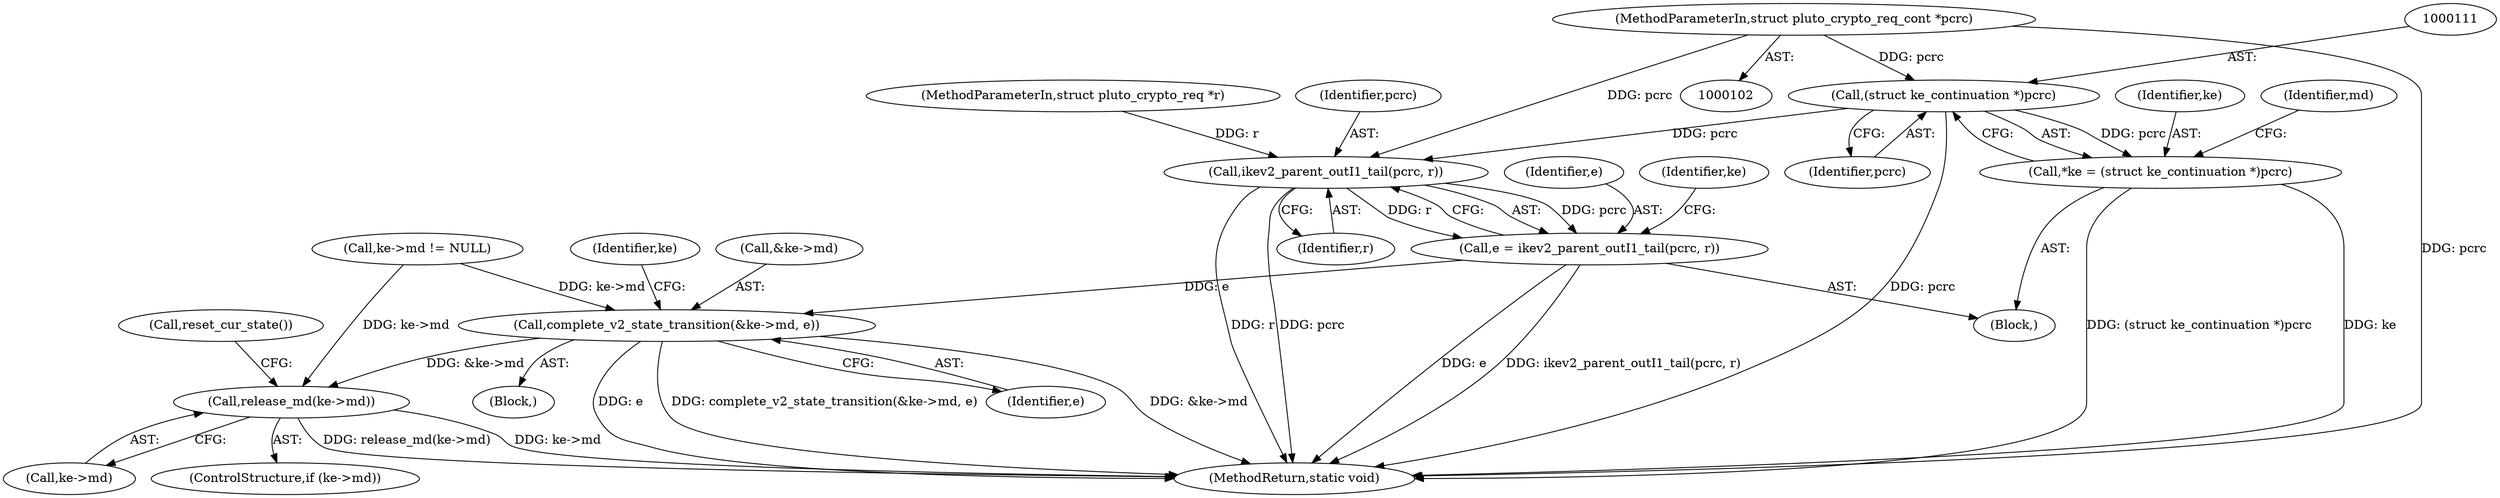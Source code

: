 digraph "0_libreswan_2899351224fe2940aec37d7656e1e392c0fe07f0_2@pointer" {
"1000110" [label="(Call,(struct ke_continuation *)pcrc)"];
"1000103" [label="(MethodParameterIn,struct pluto_crypto_req_cont *pcrc)"];
"1000108" [label="(Call,*ke = (struct ke_continuation *)pcrc)"];
"1000179" [label="(Call,ikev2_parent_outI1_tail(pcrc, r))"];
"1000177" [label="(Call,e = ikev2_parent_outI1_tail(pcrc, r))"];
"1000189" [label="(Call,complete_v2_state_transition(&ke->md, e))"];
"1000199" [label="(Call,release_md(ke->md))"];
"1000183" [label="(Call,ke->md != NULL)"];
"1000179" [label="(Call,ikev2_parent_outI1_tail(pcrc, r))"];
"1000103" [label="(MethodParameterIn,struct pluto_crypto_req_cont *pcrc)"];
"1000104" [label="(MethodParameterIn,struct pluto_crypto_req *r)"];
"1000203" [label="(Call,reset_cur_state())"];
"1000189" [label="(Call,complete_v2_state_transition(&ke->md, e))"];
"1000106" [label="(Block,)"];
"1000194" [label="(Identifier,e)"];
"1000115" [label="(Identifier,md)"];
"1000190" [label="(Call,&ke->md)"];
"1000195" [label="(ControlStructure,if (ke->md))"];
"1000181" [label="(Identifier,r)"];
"1000188" [label="(Block,)"];
"1000110" [label="(Call,(struct ke_continuation *)pcrc)"];
"1000109" [label="(Identifier,ke)"];
"1000185" [label="(Identifier,ke)"];
"1000177" [label="(Call,e = ikev2_parent_outI1_tail(pcrc, r))"];
"1000200" [label="(Call,ke->md)"];
"1000180" [label="(Identifier,pcrc)"];
"1000112" [label="(Identifier,pcrc)"];
"1000178" [label="(Identifier,e)"];
"1000205" [label="(MethodReturn,static void)"];
"1000108" [label="(Call,*ke = (struct ke_continuation *)pcrc)"];
"1000197" [label="(Identifier,ke)"];
"1000199" [label="(Call,release_md(ke->md))"];
"1000110" -> "1000108"  [label="AST: "];
"1000110" -> "1000112"  [label="CFG: "];
"1000111" -> "1000110"  [label="AST: "];
"1000112" -> "1000110"  [label="AST: "];
"1000108" -> "1000110"  [label="CFG: "];
"1000110" -> "1000205"  [label="DDG: pcrc"];
"1000110" -> "1000108"  [label="DDG: pcrc"];
"1000103" -> "1000110"  [label="DDG: pcrc"];
"1000110" -> "1000179"  [label="DDG: pcrc"];
"1000103" -> "1000102"  [label="AST: "];
"1000103" -> "1000205"  [label="DDG: pcrc"];
"1000103" -> "1000179"  [label="DDG: pcrc"];
"1000108" -> "1000106"  [label="AST: "];
"1000109" -> "1000108"  [label="AST: "];
"1000115" -> "1000108"  [label="CFG: "];
"1000108" -> "1000205"  [label="DDG: (struct ke_continuation *)pcrc"];
"1000108" -> "1000205"  [label="DDG: ke"];
"1000179" -> "1000177"  [label="AST: "];
"1000179" -> "1000181"  [label="CFG: "];
"1000180" -> "1000179"  [label="AST: "];
"1000181" -> "1000179"  [label="AST: "];
"1000177" -> "1000179"  [label="CFG: "];
"1000179" -> "1000205"  [label="DDG: r"];
"1000179" -> "1000205"  [label="DDG: pcrc"];
"1000179" -> "1000177"  [label="DDG: pcrc"];
"1000179" -> "1000177"  [label="DDG: r"];
"1000104" -> "1000179"  [label="DDG: r"];
"1000177" -> "1000106"  [label="AST: "];
"1000178" -> "1000177"  [label="AST: "];
"1000185" -> "1000177"  [label="CFG: "];
"1000177" -> "1000205"  [label="DDG: e"];
"1000177" -> "1000205"  [label="DDG: ikev2_parent_outI1_tail(pcrc, r)"];
"1000177" -> "1000189"  [label="DDG: e"];
"1000189" -> "1000188"  [label="AST: "];
"1000189" -> "1000194"  [label="CFG: "];
"1000190" -> "1000189"  [label="AST: "];
"1000194" -> "1000189"  [label="AST: "];
"1000197" -> "1000189"  [label="CFG: "];
"1000189" -> "1000205"  [label="DDG: &ke->md"];
"1000189" -> "1000205"  [label="DDG: e"];
"1000189" -> "1000205"  [label="DDG: complete_v2_state_transition(&ke->md, e)"];
"1000183" -> "1000189"  [label="DDG: ke->md"];
"1000189" -> "1000199"  [label="DDG: &ke->md"];
"1000199" -> "1000195"  [label="AST: "];
"1000199" -> "1000200"  [label="CFG: "];
"1000200" -> "1000199"  [label="AST: "];
"1000203" -> "1000199"  [label="CFG: "];
"1000199" -> "1000205"  [label="DDG: ke->md"];
"1000199" -> "1000205"  [label="DDG: release_md(ke->md)"];
"1000183" -> "1000199"  [label="DDG: ke->md"];
}
